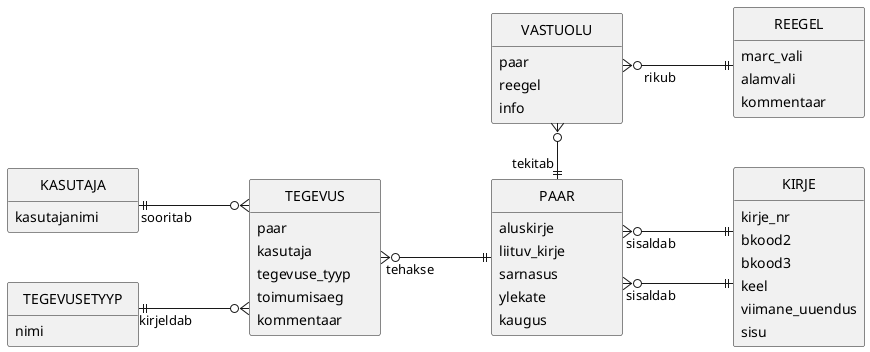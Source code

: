 @startuml
skinparam nodesep 50
skinparam ranksep 110
skinparam padding 2
skinparam sameClassWidth true
'skinparam minClassWidth 100
skinparam linetype ortho
left to right direction
hide circle
hide empty members


entity REEGEL {
    marc_vali
    alamvali
    kommentaar
}

entity VASTUOLU {
    paar
    reegel
    info
}

entity KIRJE {
    kirje_nr
    bkood2
    bkood3
    keel
    viimane_uuendus
    sisu
}

entity PAAR {
    aluskirje
    liituv_kirje
    sarnasus
    ylekate
    kaugus
}


entity KASUTAJA {
    kasutajanimi
}

entity TEGEVUS {
    paar
    kasutaja
    tegevuse_tyyp
    toimumisaeg
    kommentaar
}

entity TEGEVUSETYYP {
    nimi
}


TEGEVUSETYYP ||--o{ TEGEVUS : kirjeldab
KASUTAJA ||--o{ TEGEVUS : sooritab
TEGEVUS }o--|| PAAR : tehakse
KIRJE ||--o{ PAAR : sisaldab
KIRJE ||-u-o{ PAAR : sisaldab
VASTUOLU }o-|| PAAR : tekitab
VASTUOLU }o--|| REEGEL : rikub

@enduml
